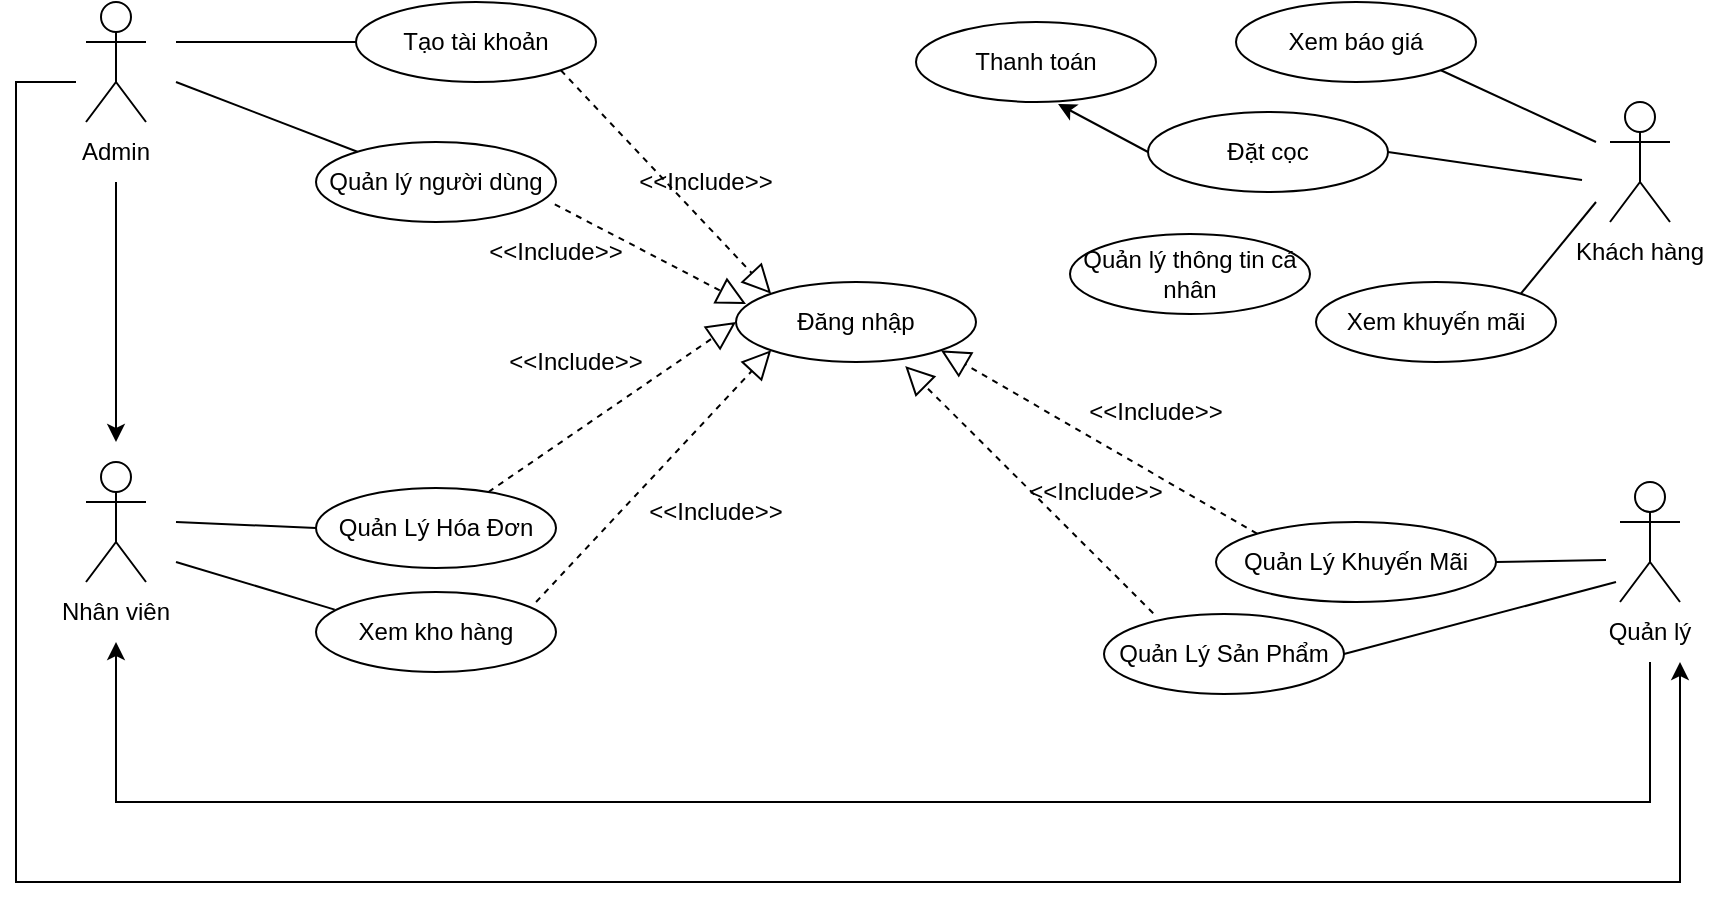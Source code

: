 <mxfile version="20.3.7" type="github">
  <diagram id="Z0K4d841dN_GdC7LYWth" name="Trang-1">
    <mxGraphModel dx="1278" dy="588" grid="0" gridSize="10" guides="1" tooltips="1" connect="1" arrows="1" fold="1" page="1" pageScale="1" pageWidth="1169" pageHeight="1654" math="0" shadow="0">
      <root>
        <mxCell id="0" />
        <mxCell id="1" parent="0" />
        <mxCell id="aPQ3o3ZtKDtd-mwTrnXC-591" value="Actor" style="shape=umlActor;verticalLabelPosition=bottom;verticalAlign=top;html=1;outlineConnect=0;labelPadding=0;noLabel=1;" parent="1" vertex="1">
          <mxGeometry x="196" y="189" width="30" height="60" as="geometry" />
        </mxCell>
        <mxCell id="aPQ3o3ZtKDtd-mwTrnXC-592" value="Admin" style="text;html=1;strokeColor=none;fillColor=none;align=center;verticalAlign=middle;whiteSpace=wrap;rounded=0;" parent="1" vertex="1">
          <mxGeometry x="181" y="249" width="60" height="30" as="geometry" />
        </mxCell>
        <mxCell id="aPQ3o3ZtKDtd-mwTrnXC-593" value="Actor" style="shape=umlActor;verticalLabelPosition=bottom;verticalAlign=top;html=1;outlineConnect=0;labelPadding=0;noLabel=1;" parent="1" vertex="1">
          <mxGeometry x="196" y="419" width="30" height="60" as="geometry" />
        </mxCell>
        <mxCell id="aPQ3o3ZtKDtd-mwTrnXC-594" value="Nhân viên" style="text;html=1;strokeColor=none;fillColor=none;align=center;verticalAlign=middle;whiteSpace=wrap;rounded=0;" parent="1" vertex="1">
          <mxGeometry x="181" y="479" width="60" height="30" as="geometry" />
        </mxCell>
        <mxCell id="aPQ3o3ZtKDtd-mwTrnXC-595" value="Actor" style="shape=umlActor;verticalLabelPosition=bottom;verticalAlign=top;html=1;outlineConnect=0;labelPadding=0;noLabel=1;" parent="1" vertex="1">
          <mxGeometry x="963" y="429" width="30" height="60" as="geometry" />
        </mxCell>
        <mxCell id="aPQ3o3ZtKDtd-mwTrnXC-596" value="Quản lý" style="text;html=1;strokeColor=none;fillColor=none;align=center;verticalAlign=middle;whiteSpace=wrap;rounded=0;" parent="1" vertex="1">
          <mxGeometry x="948" y="489" width="60" height="30" as="geometry" />
        </mxCell>
        <mxCell id="aPQ3o3ZtKDtd-mwTrnXC-597" value="Actor" style="shape=umlActor;verticalLabelPosition=bottom;verticalAlign=top;html=1;outlineConnect=0;labelPadding=0;noLabel=1;" parent="1" vertex="1">
          <mxGeometry x="958" y="239" width="30" height="60" as="geometry" />
        </mxCell>
        <mxCell id="aPQ3o3ZtKDtd-mwTrnXC-598" value="Khách hàng" style="text;html=1;strokeColor=none;fillColor=none;align=center;verticalAlign=middle;whiteSpace=wrap;rounded=0;" parent="1" vertex="1">
          <mxGeometry x="938" y="299" width="70" height="30" as="geometry" />
        </mxCell>
        <mxCell id="aPQ3o3ZtKDtd-mwTrnXC-599" value="Đăng nhập" style="ellipse;whiteSpace=wrap;html=1;" parent="1" vertex="1">
          <mxGeometry x="521" y="329" width="120" height="40" as="geometry" />
        </mxCell>
        <mxCell id="aPQ3o3ZtKDtd-mwTrnXC-601" value="" style="endArrow=classic;html=1;rounded=0;exitX=0.5;exitY=1;exitDx=0;exitDy=0;" parent="1" source="aPQ3o3ZtKDtd-mwTrnXC-592" edge="1">
          <mxGeometry width="50" height="50" relative="1" as="geometry">
            <mxPoint x="521" y="429" as="sourcePoint" />
            <mxPoint x="211" y="409" as="targetPoint" />
          </mxGeometry>
        </mxCell>
        <mxCell id="aPQ3o3ZtKDtd-mwTrnXC-602" value="Tạo tài khoản" style="ellipse;whiteSpace=wrap;html=1;" parent="1" vertex="1">
          <mxGeometry x="331" y="189" width="120" height="40" as="geometry" />
        </mxCell>
        <mxCell id="aPQ3o3ZtKDtd-mwTrnXC-603" value="Quản Lý Sản Phẩm" style="ellipse;whiteSpace=wrap;html=1;" parent="1" vertex="1">
          <mxGeometry x="705" y="495" width="120" height="40" as="geometry" />
        </mxCell>
        <mxCell id="aPQ3o3ZtKDtd-mwTrnXC-604" value="Quản Lý Hóa Đơn" style="ellipse;whiteSpace=wrap;html=1;" parent="1" vertex="1">
          <mxGeometry x="311" y="432" width="120" height="40" as="geometry" />
        </mxCell>
        <mxCell id="aPQ3o3ZtKDtd-mwTrnXC-605" value="Quản Lý Khuyến Mãi" style="ellipse;whiteSpace=wrap;html=1;" parent="1" vertex="1">
          <mxGeometry x="761" y="449" width="140" height="40" as="geometry" />
        </mxCell>
        <mxCell id="aPQ3o3ZtKDtd-mwTrnXC-607" value="Xem khuyến mãi" style="ellipse;whiteSpace=wrap;html=1;" parent="1" vertex="1">
          <mxGeometry x="811" y="329" width="120" height="40" as="geometry" />
        </mxCell>
        <mxCell id="aPQ3o3ZtKDtd-mwTrnXC-609" value="Đặt cọc" style="ellipse;whiteSpace=wrap;html=1;" parent="1" vertex="1">
          <mxGeometry x="727" y="244" width="120" height="40" as="geometry" />
        </mxCell>
        <mxCell id="aPQ3o3ZtKDtd-mwTrnXC-611" value="Quản lý người dùng" style="ellipse;whiteSpace=wrap;html=1;" parent="1" vertex="1">
          <mxGeometry x="311" y="259" width="120" height="40" as="geometry" />
        </mxCell>
        <mxCell id="aPQ3o3ZtKDtd-mwTrnXC-612" value="" style="endArrow=none;html=1;rounded=0;exitX=1;exitY=0.5;exitDx=0;exitDy=0;" parent="1" source="aPQ3o3ZtKDtd-mwTrnXC-605" edge="1">
          <mxGeometry width="50" height="50" relative="1" as="geometry">
            <mxPoint x="796" y="468" as="sourcePoint" />
            <mxPoint x="956" y="468" as="targetPoint" />
            <Array as="points" />
          </mxGeometry>
        </mxCell>
        <mxCell id="aPQ3o3ZtKDtd-mwTrnXC-613" value="" style="endArrow=none;html=1;rounded=0;" parent="1" target="aPQ3o3ZtKDtd-mwTrnXC-611" edge="1">
          <mxGeometry width="50" height="50" relative="1" as="geometry">
            <mxPoint x="241" y="229" as="sourcePoint" />
            <mxPoint x="571" y="379" as="targetPoint" />
          </mxGeometry>
        </mxCell>
        <mxCell id="aPQ3o3ZtKDtd-mwTrnXC-614" value="" style="endArrow=none;html=1;rounded=0;" parent="1" target="aPQ3o3ZtKDtd-mwTrnXC-602" edge="1">
          <mxGeometry width="50" height="50" relative="1" as="geometry">
            <mxPoint x="241" y="209" as="sourcePoint" />
            <mxPoint x="571" y="379" as="targetPoint" />
          </mxGeometry>
        </mxCell>
        <mxCell id="aPQ3o3ZtKDtd-mwTrnXC-615" value="" style="endArrow=none;html=1;rounded=0;exitX=1;exitY=0;exitDx=0;exitDy=0;" parent="1" source="aPQ3o3ZtKDtd-mwTrnXC-607" edge="1">
          <mxGeometry width="50" height="50" relative="1" as="geometry">
            <mxPoint x="471" y="249" as="sourcePoint" />
            <mxPoint x="951" y="289" as="targetPoint" />
          </mxGeometry>
        </mxCell>
        <mxCell id="aPQ3o3ZtKDtd-mwTrnXC-616" value="" style="endArrow=none;html=1;rounded=0;exitX=1;exitY=1;exitDx=0;exitDy=0;" parent="1" source="aPQ3o3ZtKDtd-mwTrnXC-610" edge="1">
          <mxGeometry width="50" height="50" relative="1" as="geometry">
            <mxPoint x="471" y="249" as="sourcePoint" />
            <mxPoint x="951" y="259" as="targetPoint" />
          </mxGeometry>
        </mxCell>
        <mxCell id="aPQ3o3ZtKDtd-mwTrnXC-617" value="" style="endArrow=none;html=1;rounded=0;exitX=1;exitY=0.5;exitDx=0;exitDy=0;" parent="1" source="aPQ3o3ZtKDtd-mwTrnXC-609" edge="1">
          <mxGeometry width="50" height="50" relative="1" as="geometry">
            <mxPoint x="471" y="249" as="sourcePoint" />
            <mxPoint x="944" y="278" as="targetPoint" />
          </mxGeometry>
        </mxCell>
        <mxCell id="aPQ3o3ZtKDtd-mwTrnXC-619" value="" style="endArrow=classic;html=1;rounded=0;exitX=0.5;exitY=1;exitDx=0;exitDy=0;entryX=0.5;entryY=1;entryDx=0;entryDy=0;" parent="1" source="aPQ3o3ZtKDtd-mwTrnXC-596" target="aPQ3o3ZtKDtd-mwTrnXC-594" edge="1">
          <mxGeometry width="50" height="50" relative="1" as="geometry">
            <mxPoint x="591" y="389" as="sourcePoint" />
            <mxPoint x="641" y="339" as="targetPoint" />
            <Array as="points">
              <mxPoint x="978" y="589" />
              <mxPoint x="211" y="589" />
            </Array>
          </mxGeometry>
        </mxCell>
        <mxCell id="aPQ3o3ZtKDtd-mwTrnXC-620" value="" style="endArrow=none;html=1;rounded=0;exitX=0;exitY=0.5;exitDx=0;exitDy=0;" parent="1" source="aPQ3o3ZtKDtd-mwTrnXC-604" edge="1">
          <mxGeometry width="50" height="50" relative="1" as="geometry">
            <mxPoint x="451" y="399" as="sourcePoint" />
            <mxPoint x="241" y="449" as="targetPoint" />
          </mxGeometry>
        </mxCell>
        <mxCell id="aPQ3o3ZtKDtd-mwTrnXC-621" value="" style="endArrow=none;html=1;rounded=0;exitX=1;exitY=0.5;exitDx=0;exitDy=0;" parent="1" source="aPQ3o3ZtKDtd-mwTrnXC-603" edge="1">
          <mxGeometry width="50" height="50" relative="1" as="geometry">
            <mxPoint x="571" y="409" as="sourcePoint" />
            <mxPoint x="961" y="479" as="targetPoint" />
          </mxGeometry>
        </mxCell>
        <mxCell id="aPQ3o3ZtKDtd-mwTrnXC-622" value="Xem kho hàng" style="ellipse;whiteSpace=wrap;html=1;" parent="1" vertex="1">
          <mxGeometry x="311" y="484" width="120" height="40" as="geometry" />
        </mxCell>
        <mxCell id="aPQ3o3ZtKDtd-mwTrnXC-623" value="" style="endArrow=none;html=1;rounded=0;exitX=0.078;exitY=0.22;exitDx=0;exitDy=0;exitPerimeter=0;" parent="1" source="aPQ3o3ZtKDtd-mwTrnXC-622" edge="1">
          <mxGeometry width="50" height="50" relative="1" as="geometry">
            <mxPoint x="531" y="489" as="sourcePoint" />
            <mxPoint x="241" y="469" as="targetPoint" />
          </mxGeometry>
        </mxCell>
        <mxCell id="aPQ3o3ZtKDtd-mwTrnXC-624" value="" style="endArrow=classic;html=1;rounded=0;entryX=0.75;entryY=1;entryDx=0;entryDy=0;" parent="1" target="aPQ3o3ZtKDtd-mwTrnXC-596" edge="1">
          <mxGeometry width="50" height="50" relative="1" as="geometry">
            <mxPoint x="191" y="229" as="sourcePoint" />
            <mxPoint x="711" y="419" as="targetPoint" />
            <Array as="points">
              <mxPoint x="161" y="229" />
              <mxPoint x="161" y="629" />
              <mxPoint x="993" y="629" />
            </Array>
          </mxGeometry>
        </mxCell>
        <mxCell id="2cvSlp15uIqI2tOHit0d-1" value="&amp;lt;&amp;lt;Include&amp;gt;&amp;gt;" style="text;html=1;strokeColor=none;fillColor=none;align=center;verticalAlign=middle;whiteSpace=wrap;rounded=0;" parent="1" vertex="1">
          <mxGeometry x="401" y="299" width="60" height="30" as="geometry" />
        </mxCell>
        <mxCell id="aPQ3o3ZtKDtd-mwTrnXC-610" value="Xem báo giá" style="ellipse;whiteSpace=wrap;html=1;" parent="1" vertex="1">
          <mxGeometry x="771" y="189" width="120" height="40" as="geometry" />
        </mxCell>
        <mxCell id="2cvSlp15uIqI2tOHit0d-6" value="" style="endArrow=block;dashed=1;endFill=0;endSize=12;html=1;rounded=0;entryX=1;entryY=1;entryDx=0;entryDy=0;exitX=0;exitY=0;exitDx=0;exitDy=0;" parent="1" source="aPQ3o3ZtKDtd-mwTrnXC-605" target="aPQ3o3ZtKDtd-mwTrnXC-599" edge="1">
          <mxGeometry width="160" relative="1" as="geometry">
            <mxPoint x="725.896" y="340.213" as="sourcePoint" />
            <mxPoint x="651" y="359" as="targetPoint" />
          </mxGeometry>
        </mxCell>
        <mxCell id="2cvSlp15uIqI2tOHit0d-7" value="" style="endArrow=block;dashed=1;endFill=0;endSize=12;html=1;rounded=0;entryX=0.705;entryY=1.05;entryDx=0;entryDy=0;exitX=0.205;exitY=-0.01;exitDx=0;exitDy=0;entryPerimeter=0;exitPerimeter=0;" parent="1" source="aPQ3o3ZtKDtd-mwTrnXC-603" target="aPQ3o3ZtKDtd-mwTrnXC-599" edge="1">
          <mxGeometry width="160" relative="1" as="geometry">
            <mxPoint x="791.503" y="464.858" as="sourcePoint" />
            <mxPoint x="633.426" y="373.142" as="targetPoint" />
          </mxGeometry>
        </mxCell>
        <mxCell id="2cvSlp15uIqI2tOHit0d-8" value="" style="endArrow=block;dashed=1;endFill=0;endSize=12;html=1;rounded=0;exitX=0.995;exitY=0.78;exitDx=0;exitDy=0;exitPerimeter=0;" parent="1" source="aPQ3o3ZtKDtd-mwTrnXC-611" edge="1">
          <mxGeometry width="160" relative="1" as="geometry">
            <mxPoint x="791.503" y="464.858" as="sourcePoint" />
            <mxPoint x="526" y="340" as="targetPoint" />
          </mxGeometry>
        </mxCell>
        <mxCell id="2cvSlp15uIqI2tOHit0d-9" value="" style="endArrow=block;dashed=1;endFill=0;endSize=12;html=1;rounded=0;entryX=0;entryY=0.5;entryDx=0;entryDy=0;" parent="1" source="aPQ3o3ZtKDtd-mwTrnXC-604" target="aPQ3o3ZtKDtd-mwTrnXC-599" edge="1">
          <mxGeometry width="160" relative="1" as="geometry">
            <mxPoint x="581.0" y="521.6" as="sourcePoint" />
            <mxPoint x="461.0" y="384" as="targetPoint" />
          </mxGeometry>
        </mxCell>
        <mxCell id="2cvSlp15uIqI2tOHit0d-10" value="" style="endArrow=block;dashed=1;endFill=0;endSize=12;html=1;rounded=0;entryX=0;entryY=1;entryDx=0;entryDy=0;exitX=0.917;exitY=0.125;exitDx=0;exitDy=0;exitPerimeter=0;" parent="1" source="aPQ3o3ZtKDtd-mwTrnXC-622" target="aPQ3o3ZtKDtd-mwTrnXC-599" edge="1">
          <mxGeometry width="160" relative="1" as="geometry">
            <mxPoint x="735.6" y="518.6" as="sourcePoint" />
            <mxPoint x="615.6" y="381" as="targetPoint" />
          </mxGeometry>
        </mxCell>
        <mxCell id="2cvSlp15uIqI2tOHit0d-12" value="&amp;lt;&amp;lt;Include&amp;gt;&amp;gt;" style="text;html=1;strokeColor=none;fillColor=none;align=center;verticalAlign=middle;whiteSpace=wrap;rounded=0;" parent="1" vertex="1">
          <mxGeometry x="411" y="354" width="60" height="30" as="geometry" />
        </mxCell>
        <mxCell id="2cvSlp15uIqI2tOHit0d-13" value="&amp;lt;&amp;lt;Include&amp;gt;&amp;gt;" style="text;html=1;strokeColor=none;fillColor=none;align=center;verticalAlign=middle;whiteSpace=wrap;rounded=0;" parent="1" vertex="1">
          <mxGeometry x="481" y="429" width="60" height="30" as="geometry" />
        </mxCell>
        <mxCell id="2cvSlp15uIqI2tOHit0d-14" value="&amp;lt;&amp;lt;Include&amp;gt;&amp;gt;" style="text;html=1;strokeColor=none;fillColor=none;align=center;verticalAlign=middle;whiteSpace=wrap;rounded=0;" parent="1" vertex="1">
          <mxGeometry x="671" y="419" width="60" height="30" as="geometry" />
        </mxCell>
        <mxCell id="2cvSlp15uIqI2tOHit0d-15" value="&amp;lt;&amp;lt;Include&amp;gt;&amp;gt;" style="text;html=1;strokeColor=none;fillColor=none;align=center;verticalAlign=middle;whiteSpace=wrap;rounded=0;" parent="1" vertex="1">
          <mxGeometry x="701" y="379" width="60" height="30" as="geometry" />
        </mxCell>
        <mxCell id="2cvSlp15uIqI2tOHit0d-16" value="" style="endArrow=block;dashed=1;endFill=0;endSize=12;html=1;rounded=0;entryX=0;entryY=0;entryDx=0;entryDy=0;exitX=1;exitY=1;exitDx=0;exitDy=0;" parent="1" source="aPQ3o3ZtKDtd-mwTrnXC-602" target="aPQ3o3ZtKDtd-mwTrnXC-599" edge="1">
          <mxGeometry width="160" relative="1" as="geometry">
            <mxPoint x="431.04" y="499.0" as="sourcePoint" />
            <mxPoint x="548.574" y="373.142" as="targetPoint" />
          </mxGeometry>
        </mxCell>
        <mxCell id="2cvSlp15uIqI2tOHit0d-17" value="&amp;lt;&amp;lt;Include&amp;gt;&amp;gt;" style="text;html=1;strokeColor=none;fillColor=none;align=center;verticalAlign=middle;whiteSpace=wrap;rounded=0;" parent="1" vertex="1">
          <mxGeometry x="476" y="264" width="60" height="30" as="geometry" />
        </mxCell>
        <mxCell id="F-Xn6fsUrAzU0U1Dlo_c-1" value="Thanh toán" style="ellipse;whiteSpace=wrap;html=1;" vertex="1" parent="1">
          <mxGeometry x="611" y="199" width="120" height="40" as="geometry" />
        </mxCell>
        <mxCell id="F-Xn6fsUrAzU0U1Dlo_c-2" value="" style="endArrow=classic;html=1;rounded=0;exitX=0;exitY=0.5;exitDx=0;exitDy=0;entryX=0.592;entryY=1.025;entryDx=0;entryDy=0;entryPerimeter=0;" edge="1" parent="1" source="aPQ3o3ZtKDtd-mwTrnXC-609" target="F-Xn6fsUrAzU0U1Dlo_c-1">
          <mxGeometry width="50" height="50" relative="1" as="geometry">
            <mxPoint x="754" y="392" as="sourcePoint" />
            <mxPoint x="804" y="342" as="targetPoint" />
          </mxGeometry>
        </mxCell>
        <mxCell id="F-Xn6fsUrAzU0U1Dlo_c-3" value="Quản lý thông tin cá nhân" style="ellipse;whiteSpace=wrap;html=1;" vertex="1" parent="1">
          <mxGeometry x="688" y="305" width="120" height="40" as="geometry" />
        </mxCell>
      </root>
    </mxGraphModel>
  </diagram>
</mxfile>
